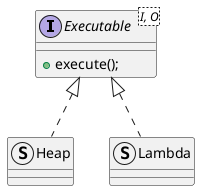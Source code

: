 @startuml "executable"
interface "Executable" as trans<I, O> {
    {method} + execute();
}

struct "Heap" as heap {
}

struct "Lambda" as lambda {
}

heap .u.|> trans
lambda .u.|> trans

@enduml